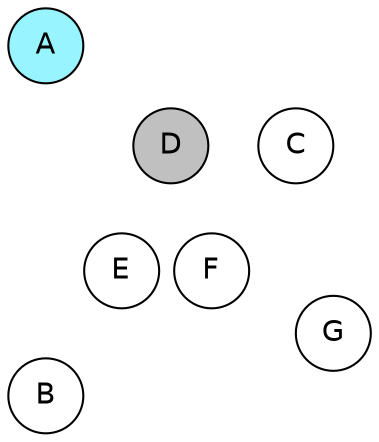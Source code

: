 
graph {

layout = circo;
mindist = .1

node [shape = circle, fontname = Helvetica, margin = 0, style = filled]
edge [style=invis]

subgraph 1 {
	E -- F -- F# -- G -- G# -- A -- A# -- B -- C -- C# -- D -- D# -- E
}

C [fillcolor = white];
C# [fillcolor = gray];
D [fillcolor = gray];
D# [fillcolor = white];
E [fillcolor = white];
F [fillcolor = white];
F# [fillcolor = gray];
G [fillcolor = white];
G# [fillcolor = gray];
A [fillcolor = cadetblue1];
A# [fillcolor = white];
B [fillcolor = white];
}

